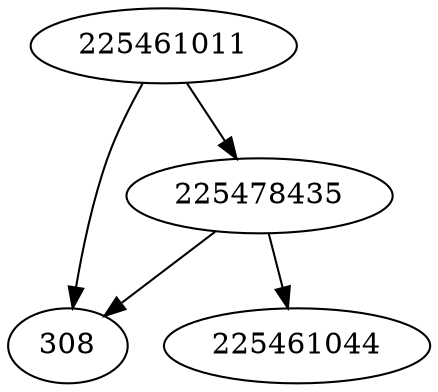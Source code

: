 strict digraph  {
225478435;
225461011;
308;
225461044;
225478435 -> 308;
225478435 -> 225461044;
225461011 -> 308;
225461011 -> 225478435;
}
